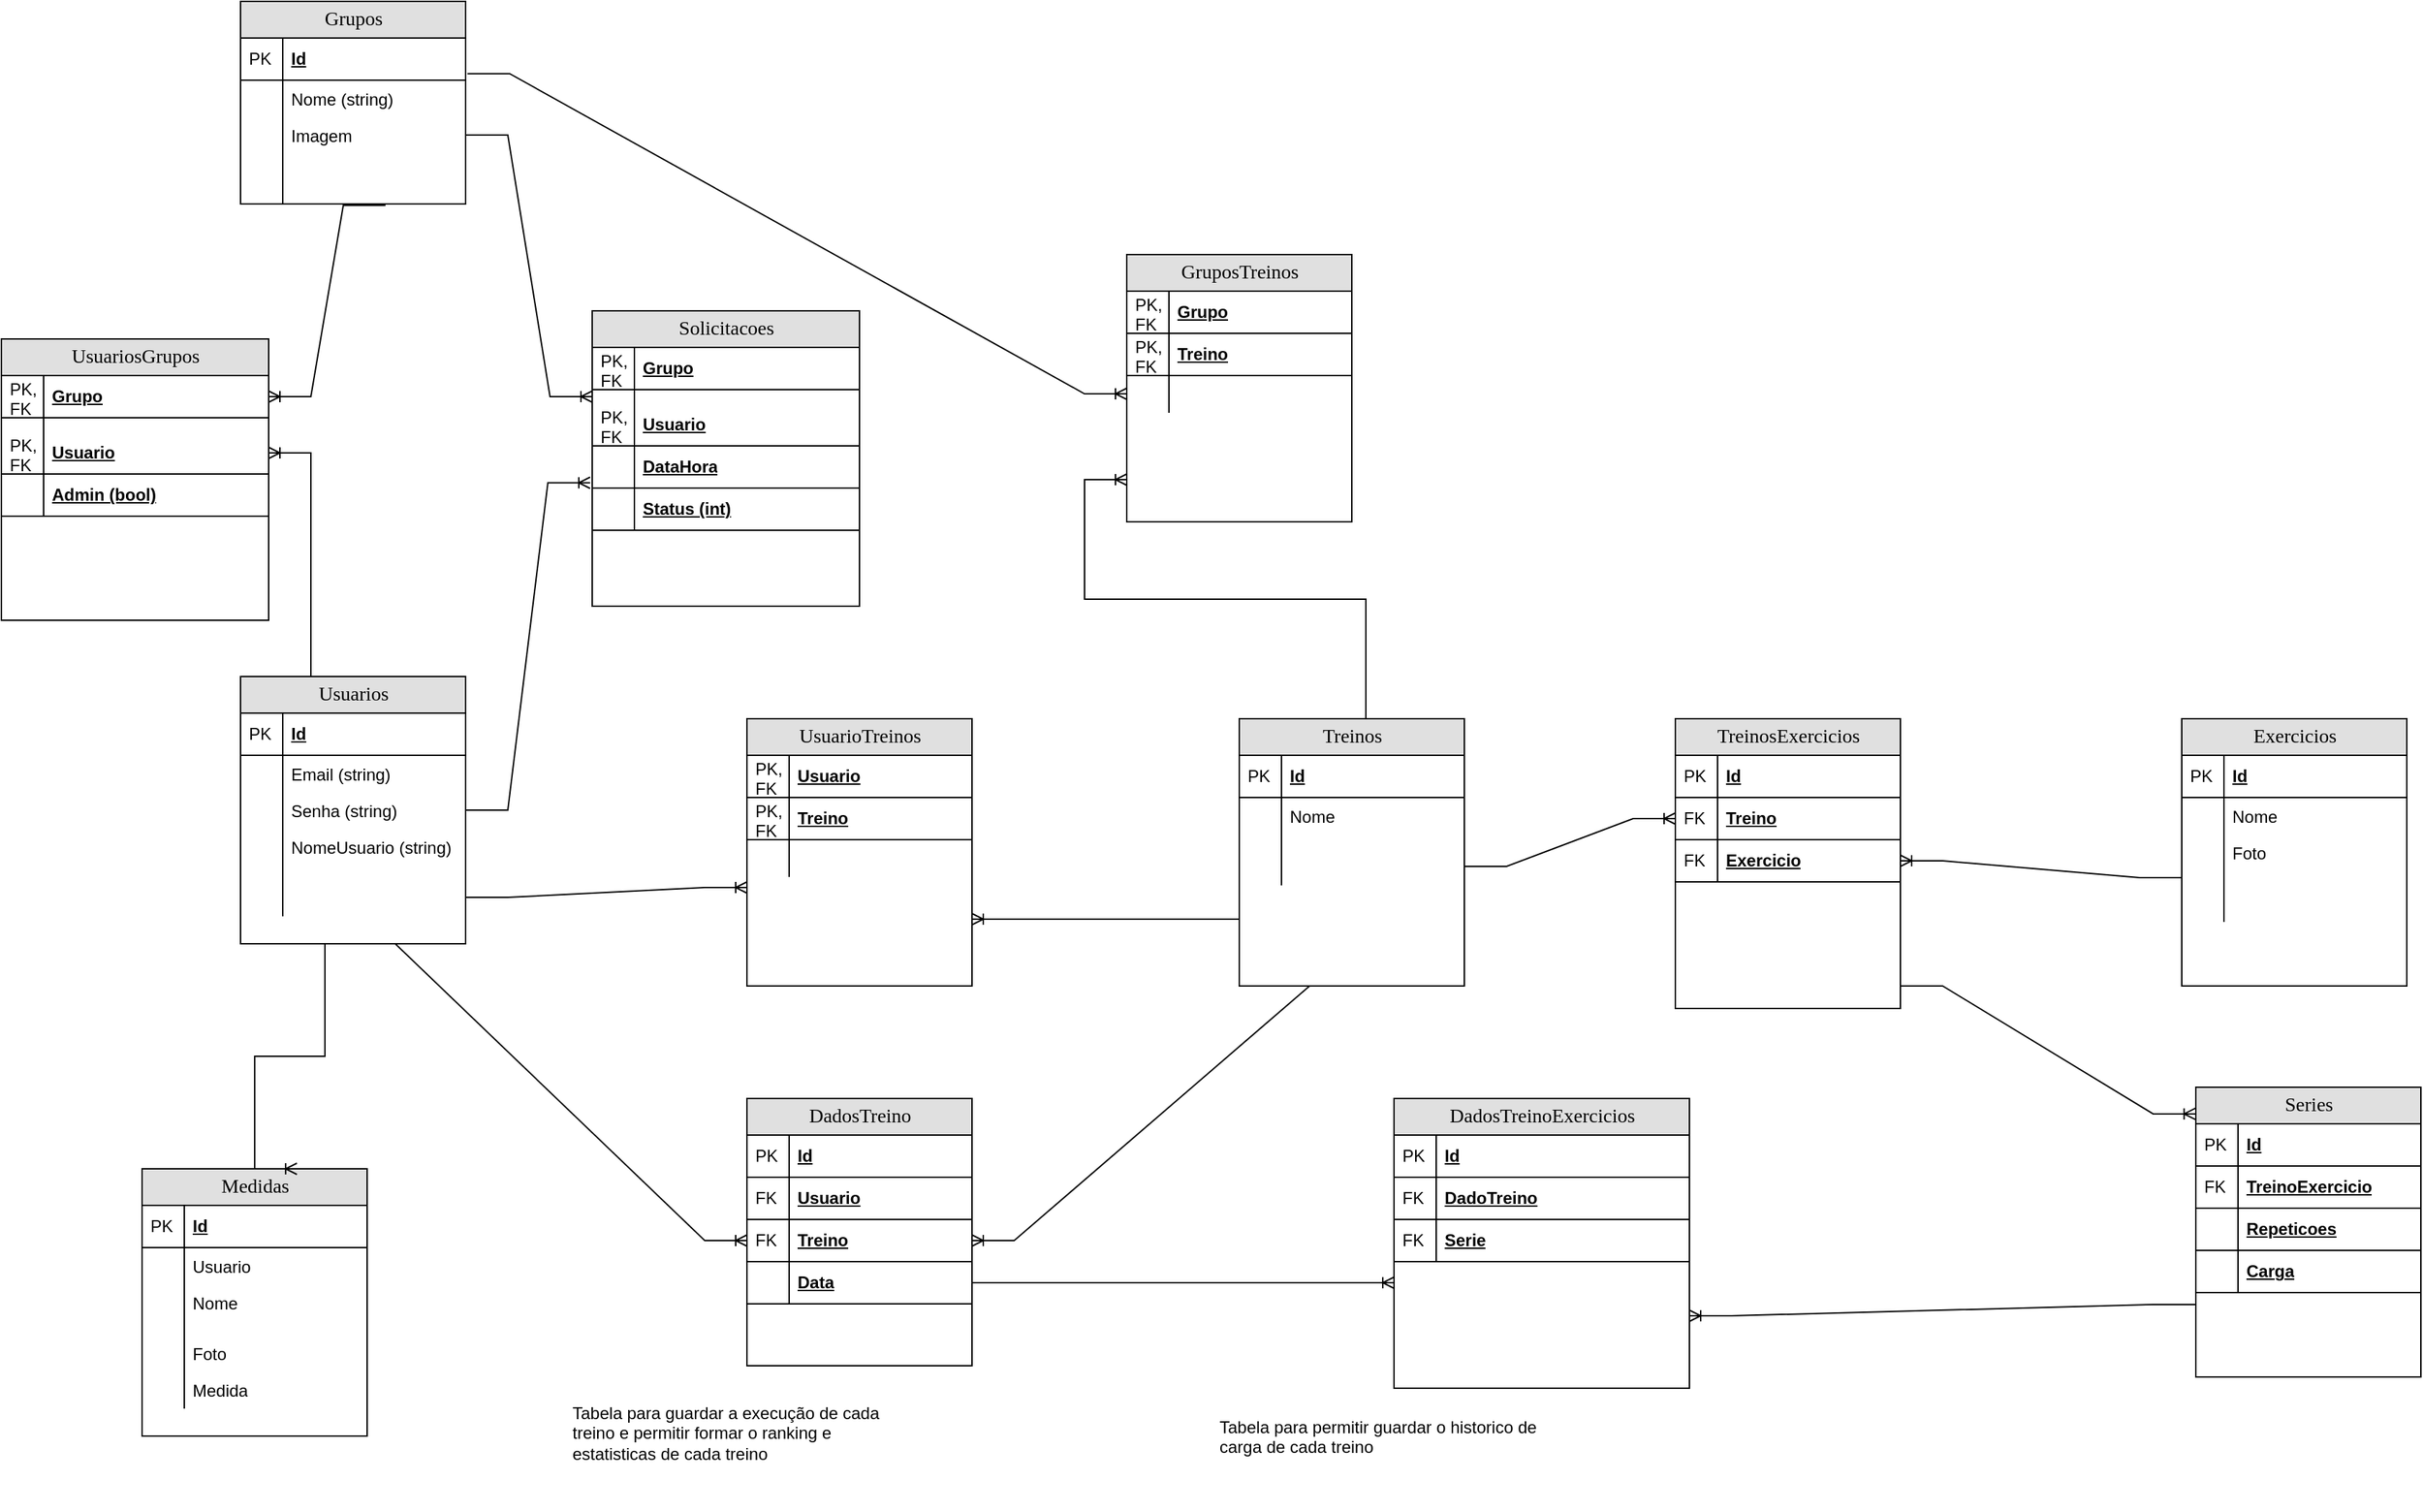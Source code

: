 <mxfile version="25.0.2">
  <diagram name="Page-1" id="e56a1550-8fbb-45ad-956c-1786394a9013">
    <mxGraphModel dx="2913" dy="1817" grid="1" gridSize="10" guides="1" tooltips="1" connect="1" arrows="1" fold="1" page="1" pageScale="1" pageWidth="1100" pageHeight="850" background="none" math="0" shadow="0">
      <root>
        <mxCell id="0" />
        <mxCell id="1" parent="0" />
        <mxCell id="2e49270ec7c68f3f-80" value="Usuarios" style="swimlane;html=1;fontStyle=0;childLayout=stackLayout;horizontal=1;startSize=26;fillColor=#e0e0e0;horizontalStack=0;resizeParent=1;resizeLast=0;collapsible=1;marginBottom=0;swimlaneFillColor=#ffffff;align=center;rounded=0;shadow=0;comic=0;labelBackgroundColor=none;strokeWidth=1;fontFamily=Verdana;fontSize=14" parent="1" vertex="1">
          <mxGeometry x="-100" y="350" width="160" height="190" as="geometry" />
        </mxCell>
        <mxCell id="2e49270ec7c68f3f-81" value="Id" style="shape=partialRectangle;top=0;left=0;right=0;bottom=1;html=1;align=left;verticalAlign=middle;fillColor=none;spacingLeft=34;spacingRight=4;whiteSpace=wrap;overflow=hidden;rotatable=0;points=[[0,0.5],[1,0.5]];portConstraint=eastwest;dropTarget=0;fontStyle=5;" parent="2e49270ec7c68f3f-80" vertex="1">
          <mxGeometry y="26" width="160" height="30" as="geometry" />
        </mxCell>
        <mxCell id="2e49270ec7c68f3f-82" value="PK" style="shape=partialRectangle;top=0;left=0;bottom=0;html=1;fillColor=none;align=left;verticalAlign=middle;spacingLeft=4;spacingRight=4;whiteSpace=wrap;overflow=hidden;rotatable=0;points=[];portConstraint=eastwest;part=1;" parent="2e49270ec7c68f3f-81" vertex="1" connectable="0">
          <mxGeometry width="30" height="30" as="geometry" />
        </mxCell>
        <mxCell id="2e49270ec7c68f3f-83" value="Email (string)" style="shape=partialRectangle;top=0;left=0;right=0;bottom=0;html=1;align=left;verticalAlign=top;fillColor=none;spacingLeft=34;spacingRight=4;whiteSpace=wrap;overflow=hidden;rotatable=0;points=[[0,0.5],[1,0.5]];portConstraint=eastwest;dropTarget=0;" parent="2e49270ec7c68f3f-80" vertex="1">
          <mxGeometry y="56" width="160" height="26" as="geometry" />
        </mxCell>
        <mxCell id="2e49270ec7c68f3f-84" value="" style="shape=partialRectangle;top=0;left=0;bottom=0;html=1;fillColor=none;align=left;verticalAlign=top;spacingLeft=4;spacingRight=4;whiteSpace=wrap;overflow=hidden;rotatable=0;points=[];portConstraint=eastwest;part=1;" parent="2e49270ec7c68f3f-83" vertex="1" connectable="0">
          <mxGeometry width="30" height="26" as="geometry" />
        </mxCell>
        <mxCell id="2e49270ec7c68f3f-85" value="Senha (string)" style="shape=partialRectangle;top=0;left=0;right=0;bottom=0;html=1;align=left;verticalAlign=top;fillColor=none;spacingLeft=34;spacingRight=4;whiteSpace=wrap;overflow=hidden;rotatable=0;points=[[0,0.5],[1,0.5]];portConstraint=eastwest;dropTarget=0;" parent="2e49270ec7c68f3f-80" vertex="1">
          <mxGeometry y="82" width="160" height="26" as="geometry" />
        </mxCell>
        <mxCell id="2e49270ec7c68f3f-86" value="" style="shape=partialRectangle;top=0;left=0;bottom=0;html=1;fillColor=none;align=left;verticalAlign=top;spacingLeft=4;spacingRight=4;whiteSpace=wrap;overflow=hidden;rotatable=0;points=[];portConstraint=eastwest;part=1;" parent="2e49270ec7c68f3f-85" vertex="1" connectable="0">
          <mxGeometry width="30" height="26" as="geometry" />
        </mxCell>
        <mxCell id="2e49270ec7c68f3f-87" value="NomeUsuario (string)" style="shape=partialRectangle;top=0;left=0;right=0;bottom=0;html=1;align=left;verticalAlign=top;fillColor=none;spacingLeft=34;spacingRight=4;whiteSpace=wrap;overflow=hidden;rotatable=0;points=[[0,0.5],[1,0.5]];portConstraint=eastwest;dropTarget=0;" parent="2e49270ec7c68f3f-80" vertex="1">
          <mxGeometry y="108" width="160" height="26" as="geometry" />
        </mxCell>
        <mxCell id="2e49270ec7c68f3f-88" value="" style="shape=partialRectangle;top=0;left=0;bottom=0;html=1;fillColor=none;align=left;verticalAlign=top;spacingLeft=4;spacingRight=4;whiteSpace=wrap;overflow=hidden;rotatable=0;points=[];portConstraint=eastwest;part=1;" parent="2e49270ec7c68f3f-87" vertex="1" connectable="0">
          <mxGeometry width="30" height="26" as="geometry" />
        </mxCell>
        <mxCell id="2e49270ec7c68f3f-89" value="" style="shape=partialRectangle;top=0;left=0;right=0;bottom=0;html=1;align=left;verticalAlign=top;fillColor=none;spacingLeft=34;spacingRight=4;whiteSpace=wrap;overflow=hidden;rotatable=0;points=[[0,0.5],[1,0.5]];portConstraint=eastwest;dropTarget=0;" parent="2e49270ec7c68f3f-80" vertex="1">
          <mxGeometry y="134" width="160" height="10" as="geometry" />
        </mxCell>
        <mxCell id="2e49270ec7c68f3f-90" value="" style="shape=partialRectangle;top=0;left=0;bottom=0;html=1;fillColor=none;align=left;verticalAlign=top;spacingLeft=4;spacingRight=4;whiteSpace=wrap;overflow=hidden;rotatable=0;points=[];portConstraint=eastwest;part=1;" parent="2e49270ec7c68f3f-89" vertex="1" connectable="0">
          <mxGeometry width="30" height="10" as="geometry" />
        </mxCell>
        <mxCell id="-Z6-8QN4MxrvKPbRd43C-1" value="" style="shape=partialRectangle;top=0;left=0;right=0;bottom=0;html=1;align=left;verticalAlign=top;fillColor=none;spacingLeft=34;spacingRight=4;whiteSpace=wrap;overflow=hidden;rotatable=0;points=[[0,0.5],[1,0.5]];portConstraint=eastwest;dropTarget=0;" parent="2e49270ec7c68f3f-80" vertex="1">
          <mxGeometry y="144" width="160" height="26" as="geometry" />
        </mxCell>
        <mxCell id="-Z6-8QN4MxrvKPbRd43C-2" value="" style="shape=partialRectangle;top=0;left=0;bottom=0;html=1;fillColor=none;align=left;verticalAlign=top;spacingLeft=4;spacingRight=4;whiteSpace=wrap;overflow=hidden;rotatable=0;points=[];portConstraint=eastwest;part=1;" parent="-Z6-8QN4MxrvKPbRd43C-1" vertex="1" connectable="0">
          <mxGeometry width="30" height="26" as="geometry" />
        </mxCell>
        <mxCell id="-Z6-8QN4MxrvKPbRd43C-3" value="Grupos" style="swimlane;html=1;fontStyle=0;childLayout=stackLayout;horizontal=1;startSize=26;fillColor=#e0e0e0;horizontalStack=0;resizeParent=1;resizeLast=0;collapsible=1;marginBottom=0;swimlaneFillColor=#ffffff;align=center;rounded=0;shadow=0;comic=0;labelBackgroundColor=none;strokeWidth=1;fontFamily=Verdana;fontSize=14" parent="1" vertex="1">
          <mxGeometry x="-100" y="-130" width="160" height="144" as="geometry" />
        </mxCell>
        <mxCell id="-Z6-8QN4MxrvKPbRd43C-4" value="Id" style="shape=partialRectangle;top=0;left=0;right=0;bottom=1;html=1;align=left;verticalAlign=middle;fillColor=none;spacingLeft=34;spacingRight=4;whiteSpace=wrap;overflow=hidden;rotatable=0;points=[[0,0.5],[1,0.5]];portConstraint=eastwest;dropTarget=0;fontStyle=5;" parent="-Z6-8QN4MxrvKPbRd43C-3" vertex="1">
          <mxGeometry y="26" width="160" height="30" as="geometry" />
        </mxCell>
        <mxCell id="-Z6-8QN4MxrvKPbRd43C-5" value="PK" style="shape=partialRectangle;top=0;left=0;bottom=0;html=1;fillColor=none;align=left;verticalAlign=middle;spacingLeft=4;spacingRight=4;whiteSpace=wrap;overflow=hidden;rotatable=0;points=[];portConstraint=eastwest;part=1;" parent="-Z6-8QN4MxrvKPbRd43C-4" vertex="1" connectable="0">
          <mxGeometry width="30" height="30" as="geometry" />
        </mxCell>
        <mxCell id="-Z6-8QN4MxrvKPbRd43C-6" value="Nome (string)" style="shape=partialRectangle;top=0;left=0;right=0;bottom=0;html=1;align=left;verticalAlign=top;fillColor=none;spacingLeft=34;spacingRight=4;whiteSpace=wrap;overflow=hidden;rotatable=0;points=[[0,0.5],[1,0.5]];portConstraint=eastwest;dropTarget=0;" parent="-Z6-8QN4MxrvKPbRd43C-3" vertex="1">
          <mxGeometry y="56" width="160" height="26" as="geometry" />
        </mxCell>
        <mxCell id="-Z6-8QN4MxrvKPbRd43C-7" value="" style="shape=partialRectangle;top=0;left=0;bottom=0;html=1;fillColor=none;align=left;verticalAlign=top;spacingLeft=4;spacingRight=4;whiteSpace=wrap;overflow=hidden;rotatable=0;points=[];portConstraint=eastwest;part=1;" parent="-Z6-8QN4MxrvKPbRd43C-6" vertex="1" connectable="0">
          <mxGeometry width="30" height="26" as="geometry" />
        </mxCell>
        <mxCell id="-Z6-8QN4MxrvKPbRd43C-8" value="Imagem" style="shape=partialRectangle;top=0;left=0;right=0;bottom=0;html=1;align=left;verticalAlign=top;fillColor=none;spacingLeft=34;spacingRight=4;whiteSpace=wrap;overflow=hidden;rotatable=0;points=[[0,0.5],[1,0.5]];portConstraint=eastwest;dropTarget=0;" parent="-Z6-8QN4MxrvKPbRd43C-3" vertex="1">
          <mxGeometry y="82" width="160" height="26" as="geometry" />
        </mxCell>
        <mxCell id="-Z6-8QN4MxrvKPbRd43C-9" value="" style="shape=partialRectangle;top=0;left=0;bottom=0;html=1;fillColor=none;align=left;verticalAlign=top;spacingLeft=4;spacingRight=4;whiteSpace=wrap;overflow=hidden;rotatable=0;points=[];portConstraint=eastwest;part=1;" parent="-Z6-8QN4MxrvKPbRd43C-8" vertex="1" connectable="0">
          <mxGeometry width="30" height="26" as="geometry" />
        </mxCell>
        <mxCell id="-Z6-8QN4MxrvKPbRd43C-10" value="" style="shape=partialRectangle;top=0;left=0;right=0;bottom=0;html=1;align=left;verticalAlign=top;fillColor=none;spacingLeft=34;spacingRight=4;whiteSpace=wrap;overflow=hidden;rotatable=0;points=[[0,0.5],[1,0.5]];portConstraint=eastwest;dropTarget=0;" parent="-Z6-8QN4MxrvKPbRd43C-3" vertex="1">
          <mxGeometry y="108" width="160" height="26" as="geometry" />
        </mxCell>
        <mxCell id="-Z6-8QN4MxrvKPbRd43C-11" value="" style="shape=partialRectangle;top=0;left=0;bottom=0;html=1;fillColor=none;align=left;verticalAlign=top;spacingLeft=4;spacingRight=4;whiteSpace=wrap;overflow=hidden;rotatable=0;points=[];portConstraint=eastwest;part=1;" parent="-Z6-8QN4MxrvKPbRd43C-10" vertex="1" connectable="0">
          <mxGeometry width="30" height="26" as="geometry" />
        </mxCell>
        <mxCell id="-Z6-8QN4MxrvKPbRd43C-12" value="" style="shape=partialRectangle;top=0;left=0;right=0;bottom=0;html=1;align=left;verticalAlign=top;fillColor=none;spacingLeft=34;spacingRight=4;whiteSpace=wrap;overflow=hidden;rotatable=0;points=[[0,0.5],[1,0.5]];portConstraint=eastwest;dropTarget=0;" parent="-Z6-8QN4MxrvKPbRd43C-3" vertex="1">
          <mxGeometry y="134" width="160" height="10" as="geometry" />
        </mxCell>
        <mxCell id="-Z6-8QN4MxrvKPbRd43C-13" value="" style="shape=partialRectangle;top=0;left=0;bottom=0;html=1;fillColor=none;align=left;verticalAlign=top;spacingLeft=4;spacingRight=4;whiteSpace=wrap;overflow=hidden;rotatable=0;points=[];portConstraint=eastwest;part=1;" parent="-Z6-8QN4MxrvKPbRd43C-12" vertex="1" connectable="0">
          <mxGeometry width="30" height="10" as="geometry" />
        </mxCell>
        <mxCell id="-Z6-8QN4MxrvKPbRd43C-14" value="UsuariosGrupos" style="swimlane;html=1;fontStyle=0;childLayout=stackLayout;horizontal=1;startSize=26;fillColor=#e0e0e0;horizontalStack=0;resizeParent=1;resizeLast=0;collapsible=1;marginBottom=0;swimlaneFillColor=#ffffff;align=center;rounded=0;shadow=0;comic=0;labelBackgroundColor=none;strokeWidth=1;fontFamily=Verdana;fontSize=14" parent="1" vertex="1">
          <mxGeometry x="-270" y="110" width="190" height="200" as="geometry" />
        </mxCell>
        <mxCell id="-Z6-8QN4MxrvKPbRd43C-15" value="Grupo" style="shape=partialRectangle;top=0;left=0;right=0;bottom=1;html=1;align=left;verticalAlign=middle;fillColor=none;spacingLeft=34;spacingRight=4;whiteSpace=wrap;overflow=hidden;rotatable=0;points=[[0,0.5],[1,0.5]];portConstraint=eastwest;dropTarget=0;fontStyle=5;" parent="-Z6-8QN4MxrvKPbRd43C-14" vertex="1">
          <mxGeometry y="26" width="190" height="30" as="geometry" />
        </mxCell>
        <mxCell id="-Z6-8QN4MxrvKPbRd43C-16" value="PK, FK" style="shape=partialRectangle;top=0;left=0;bottom=0;html=1;fillColor=none;align=left;verticalAlign=middle;spacingLeft=4;spacingRight=4;whiteSpace=wrap;overflow=hidden;rotatable=0;points=[];portConstraint=eastwest;part=1;" parent="-Z6-8QN4MxrvKPbRd43C-15" vertex="1" connectable="0">
          <mxGeometry width="30" height="30" as="geometry" />
        </mxCell>
        <mxCell id="-Z6-8QN4MxrvKPbRd43C-23" value="" style="shape=partialRectangle;top=0;left=0;right=0;bottom=0;html=1;align=left;verticalAlign=top;fillColor=none;spacingLeft=34;spacingRight=4;whiteSpace=wrap;overflow=hidden;rotatable=0;points=[[0,0.5],[1,0.5]];portConstraint=eastwest;dropTarget=0;" parent="-Z6-8QN4MxrvKPbRd43C-14" vertex="1">
          <mxGeometry y="56" width="190" height="10" as="geometry" />
        </mxCell>
        <mxCell id="-Z6-8QN4MxrvKPbRd43C-24" value="" style="shape=partialRectangle;top=0;left=0;bottom=0;html=1;fillColor=none;align=left;verticalAlign=top;spacingLeft=4;spacingRight=4;whiteSpace=wrap;overflow=hidden;rotatable=0;points=[];portConstraint=eastwest;part=1;" parent="-Z6-8QN4MxrvKPbRd43C-23" vertex="1" connectable="0">
          <mxGeometry width="30" height="10" as="geometry" />
        </mxCell>
        <mxCell id="-Z6-8QN4MxrvKPbRd43C-25" value="Usuario" style="shape=partialRectangle;top=0;left=0;right=0;bottom=1;html=1;align=left;verticalAlign=middle;fillColor=none;spacingLeft=34;spacingRight=4;whiteSpace=wrap;overflow=hidden;rotatable=0;points=[[0,0.5],[1,0.5]];portConstraint=eastwest;dropTarget=0;fontStyle=5;" parent="-Z6-8QN4MxrvKPbRd43C-14" vertex="1">
          <mxGeometry y="66" width="190" height="30" as="geometry" />
        </mxCell>
        <mxCell id="-Z6-8QN4MxrvKPbRd43C-26" value="PK, FK" style="shape=partialRectangle;top=0;left=0;bottom=0;html=1;fillColor=none;align=left;verticalAlign=middle;spacingLeft=4;spacingRight=4;whiteSpace=wrap;overflow=hidden;rotatable=0;points=[];portConstraint=eastwest;part=1;" parent="-Z6-8QN4MxrvKPbRd43C-25" vertex="1" connectable="0">
          <mxGeometry width="30" height="30" as="geometry" />
        </mxCell>
        <mxCell id="-Z6-8QN4MxrvKPbRd43C-41" value="Admin (bool)" style="shape=partialRectangle;top=0;left=0;right=0;bottom=1;html=1;align=left;verticalAlign=middle;fillColor=none;spacingLeft=34;spacingRight=4;whiteSpace=wrap;overflow=hidden;rotatable=0;points=[[0,0.5],[1,0.5]];portConstraint=eastwest;dropTarget=0;fontStyle=5;" parent="-Z6-8QN4MxrvKPbRd43C-14" vertex="1">
          <mxGeometry y="96" width="190" height="30" as="geometry" />
        </mxCell>
        <mxCell id="-Z6-8QN4MxrvKPbRd43C-42" value="" style="shape=partialRectangle;top=0;left=0;bottom=0;html=1;fillColor=none;align=left;verticalAlign=middle;spacingLeft=4;spacingRight=4;whiteSpace=wrap;overflow=hidden;rotatable=0;points=[];portConstraint=eastwest;part=1;" parent="-Z6-8QN4MxrvKPbRd43C-41" vertex="1" connectable="0">
          <mxGeometry width="30" height="30" as="geometry" />
        </mxCell>
        <mxCell id="-Z6-8QN4MxrvKPbRd43C-28" value="" style="edgeStyle=entityRelationEdgeStyle;fontSize=12;html=1;endArrow=ERoneToMany;rounded=0;exitX=0.5;exitY=0;exitDx=0;exitDy=0;entryX=1;entryY=0.5;entryDx=0;entryDy=0;" parent="1" source="2e49270ec7c68f3f-80" target="-Z6-8QN4MxrvKPbRd43C-25" edge="1">
          <mxGeometry width="100" height="100" relative="1" as="geometry">
            <mxPoint x="90" y="380" as="sourcePoint" />
            <mxPoint x="190" y="280" as="targetPoint" />
          </mxGeometry>
        </mxCell>
        <mxCell id="-Z6-8QN4MxrvKPbRd43C-29" value="" style="edgeStyle=entityRelationEdgeStyle;fontSize=12;html=1;endArrow=ERoneToMany;rounded=0;exitX=0.644;exitY=1.1;exitDx=0;exitDy=0;entryX=1;entryY=0.5;entryDx=0;entryDy=0;exitPerimeter=0;" parent="1" source="-Z6-8QN4MxrvKPbRd43C-12" target="-Z6-8QN4MxrvKPbRd43C-15" edge="1">
          <mxGeometry width="100" height="100" relative="1" as="geometry">
            <mxPoint x="90" y="229" as="sourcePoint" />
            <mxPoint x="80" y="60" as="targetPoint" />
          </mxGeometry>
        </mxCell>
        <mxCell id="-Z6-8QN4MxrvKPbRd43C-43" value="Solicitacoes" style="swimlane;html=1;fontStyle=0;childLayout=stackLayout;horizontal=1;startSize=26;fillColor=#e0e0e0;horizontalStack=0;resizeParent=1;resizeLast=0;collapsible=1;marginBottom=0;swimlaneFillColor=#ffffff;align=center;rounded=0;shadow=0;comic=0;labelBackgroundColor=none;strokeWidth=1;fontFamily=Verdana;fontSize=14" parent="1" vertex="1">
          <mxGeometry x="150" y="90" width="190" height="210" as="geometry" />
        </mxCell>
        <mxCell id="-Z6-8QN4MxrvKPbRd43C-44" value="Grupo" style="shape=partialRectangle;top=0;left=0;right=0;bottom=1;html=1;align=left;verticalAlign=middle;fillColor=none;spacingLeft=34;spacingRight=4;whiteSpace=wrap;overflow=hidden;rotatable=0;points=[[0,0.5],[1,0.5]];portConstraint=eastwest;dropTarget=0;fontStyle=5;" parent="-Z6-8QN4MxrvKPbRd43C-43" vertex="1">
          <mxGeometry y="26" width="190" height="30" as="geometry" />
        </mxCell>
        <mxCell id="-Z6-8QN4MxrvKPbRd43C-45" value="PK, FK" style="shape=partialRectangle;top=0;left=0;bottom=0;html=1;fillColor=none;align=left;verticalAlign=middle;spacingLeft=4;spacingRight=4;whiteSpace=wrap;overflow=hidden;rotatable=0;points=[];portConstraint=eastwest;part=1;" parent="-Z6-8QN4MxrvKPbRd43C-44" vertex="1" connectable="0">
          <mxGeometry width="30" height="30" as="geometry" />
        </mxCell>
        <mxCell id="-Z6-8QN4MxrvKPbRd43C-46" value="" style="shape=partialRectangle;top=0;left=0;right=0;bottom=0;html=1;align=left;verticalAlign=top;fillColor=none;spacingLeft=34;spacingRight=4;whiteSpace=wrap;overflow=hidden;rotatable=0;points=[[0,0.5],[1,0.5]];portConstraint=eastwest;dropTarget=0;" parent="-Z6-8QN4MxrvKPbRd43C-43" vertex="1">
          <mxGeometry y="56" width="190" height="10" as="geometry" />
        </mxCell>
        <mxCell id="-Z6-8QN4MxrvKPbRd43C-47" value="" style="shape=partialRectangle;top=0;left=0;bottom=0;html=1;fillColor=none;align=left;verticalAlign=top;spacingLeft=4;spacingRight=4;whiteSpace=wrap;overflow=hidden;rotatable=0;points=[];portConstraint=eastwest;part=1;" parent="-Z6-8QN4MxrvKPbRd43C-46" vertex="1" connectable="0">
          <mxGeometry width="30" height="10" as="geometry" />
        </mxCell>
        <mxCell id="-Z6-8QN4MxrvKPbRd43C-48" value="Usuario" style="shape=partialRectangle;top=0;left=0;right=0;bottom=1;html=1;align=left;verticalAlign=middle;fillColor=none;spacingLeft=34;spacingRight=4;whiteSpace=wrap;overflow=hidden;rotatable=0;points=[[0,0.5],[1,0.5]];portConstraint=eastwest;dropTarget=0;fontStyle=5;" parent="-Z6-8QN4MxrvKPbRd43C-43" vertex="1">
          <mxGeometry y="66" width="190" height="30" as="geometry" />
        </mxCell>
        <mxCell id="-Z6-8QN4MxrvKPbRd43C-49" value="PK, FK" style="shape=partialRectangle;top=0;left=0;bottom=0;html=1;fillColor=none;align=left;verticalAlign=middle;spacingLeft=4;spacingRight=4;whiteSpace=wrap;overflow=hidden;rotatable=0;points=[];portConstraint=eastwest;part=1;" parent="-Z6-8QN4MxrvKPbRd43C-48" vertex="1" connectable="0">
          <mxGeometry width="30" height="30" as="geometry" />
        </mxCell>
        <mxCell id="-Z6-8QN4MxrvKPbRd43C-54" value="DataHora" style="shape=partialRectangle;top=0;left=0;right=0;bottom=1;html=1;align=left;verticalAlign=middle;fillColor=none;spacingLeft=34;spacingRight=4;whiteSpace=wrap;overflow=hidden;rotatable=0;points=[[0,0.5],[1,0.5]];portConstraint=eastwest;dropTarget=0;fontStyle=5;" parent="-Z6-8QN4MxrvKPbRd43C-43" vertex="1">
          <mxGeometry y="96" width="190" height="30" as="geometry" />
        </mxCell>
        <mxCell id="-Z6-8QN4MxrvKPbRd43C-55" value="" style="shape=partialRectangle;top=0;left=0;bottom=0;html=1;fillColor=none;align=left;verticalAlign=middle;spacingLeft=4;spacingRight=4;whiteSpace=wrap;overflow=hidden;rotatable=0;points=[];portConstraint=eastwest;part=1;" parent="-Z6-8QN4MxrvKPbRd43C-54" vertex="1" connectable="0">
          <mxGeometry width="30" height="30" as="geometry" />
        </mxCell>
        <mxCell id="-Z6-8QN4MxrvKPbRd43C-56" value="Status (int)" style="shape=partialRectangle;top=0;left=0;right=0;bottom=1;html=1;align=left;verticalAlign=middle;fillColor=none;spacingLeft=34;spacingRight=4;whiteSpace=wrap;overflow=hidden;rotatable=0;points=[[0,0.5],[1,0.5]];portConstraint=eastwest;dropTarget=0;fontStyle=5;" parent="-Z6-8QN4MxrvKPbRd43C-43" vertex="1">
          <mxGeometry y="126" width="190" height="30" as="geometry" />
        </mxCell>
        <mxCell id="-Z6-8QN4MxrvKPbRd43C-57" value="" style="shape=partialRectangle;top=0;left=0;bottom=0;html=1;fillColor=none;align=left;verticalAlign=middle;spacingLeft=4;spacingRight=4;whiteSpace=wrap;overflow=hidden;rotatable=0;points=[];portConstraint=eastwest;part=1;" parent="-Z6-8QN4MxrvKPbRd43C-56" vertex="1" connectable="0">
          <mxGeometry width="30" height="30" as="geometry" />
        </mxCell>
        <mxCell id="-Z6-8QN4MxrvKPbRd43C-52" value="" style="edgeStyle=entityRelationEdgeStyle;fontSize=12;html=1;endArrow=ERoneToMany;rounded=0;exitX=1;exitY=0.5;exitDx=0;exitDy=0;entryX=-0.008;entryY=0.875;entryDx=0;entryDy=0;entryPerimeter=0;" parent="1" source="2e49270ec7c68f3f-85" target="-Z6-8QN4MxrvKPbRd43C-54" edge="1">
          <mxGeometry width="100" height="100" relative="1" as="geometry">
            <mxPoint x="250" y="469" as="sourcePoint" />
            <mxPoint x="120" y="210" as="targetPoint" />
          </mxGeometry>
        </mxCell>
        <mxCell id="-Z6-8QN4MxrvKPbRd43C-53" value="" style="edgeStyle=entityRelationEdgeStyle;fontSize=12;html=1;endArrow=ERoneToMany;rounded=0;exitX=1;exitY=0.5;exitDx=0;exitDy=0;entryX=0;entryY=0.5;entryDx=0;entryDy=0;" parent="1" source="-Z6-8QN4MxrvKPbRd43C-8" target="-Z6-8QN4MxrvKPbRd43C-46" edge="1">
          <mxGeometry width="100" height="100" relative="1" as="geometry">
            <mxPoint x="340" y="435" as="sourcePoint" />
            <mxPoint x="400" y="200" as="targetPoint" />
            <Array as="points">
              <mxPoint x="400" y="270" />
            </Array>
          </mxGeometry>
        </mxCell>
        <mxCell id="-Z6-8QN4MxrvKPbRd43C-71" value="Treinos" style="swimlane;html=1;fontStyle=0;childLayout=stackLayout;horizontal=1;startSize=26;fillColor=#e0e0e0;horizontalStack=0;resizeParent=1;resizeLast=0;collapsible=1;marginBottom=0;swimlaneFillColor=#ffffff;align=center;rounded=0;shadow=0;comic=0;labelBackgroundColor=none;strokeWidth=1;fontFamily=Verdana;fontSize=14" parent="1" vertex="1">
          <mxGeometry x="610" y="380" width="160" height="190" as="geometry" />
        </mxCell>
        <mxCell id="-Z6-8QN4MxrvKPbRd43C-72" value="Id" style="shape=partialRectangle;top=0;left=0;right=0;bottom=1;html=1;align=left;verticalAlign=middle;fillColor=none;spacingLeft=34;spacingRight=4;whiteSpace=wrap;overflow=hidden;rotatable=0;points=[[0,0.5],[1,0.5]];portConstraint=eastwest;dropTarget=0;fontStyle=5;" parent="-Z6-8QN4MxrvKPbRd43C-71" vertex="1">
          <mxGeometry y="26" width="160" height="30" as="geometry" />
        </mxCell>
        <mxCell id="-Z6-8QN4MxrvKPbRd43C-73" value="PK" style="shape=partialRectangle;top=0;left=0;bottom=0;html=1;fillColor=none;align=left;verticalAlign=middle;spacingLeft=4;spacingRight=4;whiteSpace=wrap;overflow=hidden;rotatable=0;points=[];portConstraint=eastwest;part=1;" parent="-Z6-8QN4MxrvKPbRd43C-72" vertex="1" connectable="0">
          <mxGeometry width="30" height="30" as="geometry" />
        </mxCell>
        <mxCell id="-Z6-8QN4MxrvKPbRd43C-74" value="Nome" style="shape=partialRectangle;top=0;left=0;right=0;bottom=0;html=1;align=left;verticalAlign=top;fillColor=none;spacingLeft=34;spacingRight=4;whiteSpace=wrap;overflow=hidden;rotatable=0;points=[[0,0.5],[1,0.5]];portConstraint=eastwest;dropTarget=0;" parent="-Z6-8QN4MxrvKPbRd43C-71" vertex="1">
          <mxGeometry y="56" width="160" height="26" as="geometry" />
        </mxCell>
        <mxCell id="-Z6-8QN4MxrvKPbRd43C-75" value="" style="shape=partialRectangle;top=0;left=0;bottom=0;html=1;fillColor=none;align=left;verticalAlign=top;spacingLeft=4;spacingRight=4;whiteSpace=wrap;overflow=hidden;rotatable=0;points=[];portConstraint=eastwest;part=1;" parent="-Z6-8QN4MxrvKPbRd43C-74" vertex="1" connectable="0">
          <mxGeometry width="30" height="26" as="geometry" />
        </mxCell>
        <mxCell id="-Z6-8QN4MxrvKPbRd43C-80" value="" style="shape=partialRectangle;top=0;left=0;right=0;bottom=0;html=1;align=left;verticalAlign=top;fillColor=none;spacingLeft=34;spacingRight=4;whiteSpace=wrap;overflow=hidden;rotatable=0;points=[[0,0.5],[1,0.5]];portConstraint=eastwest;dropTarget=0;" parent="-Z6-8QN4MxrvKPbRd43C-71" vertex="1">
          <mxGeometry y="82" width="160" height="10" as="geometry" />
        </mxCell>
        <mxCell id="-Z6-8QN4MxrvKPbRd43C-81" value="" style="shape=partialRectangle;top=0;left=0;bottom=0;html=1;fillColor=none;align=left;verticalAlign=top;spacingLeft=4;spacingRight=4;whiteSpace=wrap;overflow=hidden;rotatable=0;points=[];portConstraint=eastwest;part=1;" parent="-Z6-8QN4MxrvKPbRd43C-80" vertex="1" connectable="0">
          <mxGeometry width="30" height="10" as="geometry" />
        </mxCell>
        <mxCell id="-Z6-8QN4MxrvKPbRd43C-82" value="" style="shape=partialRectangle;top=0;left=0;right=0;bottom=0;html=1;align=left;verticalAlign=top;fillColor=none;spacingLeft=34;spacingRight=4;whiteSpace=wrap;overflow=hidden;rotatable=0;points=[[0,0.5],[1,0.5]];portConstraint=eastwest;dropTarget=0;" parent="-Z6-8QN4MxrvKPbRd43C-71" vertex="1">
          <mxGeometry y="92" width="160" height="26" as="geometry" />
        </mxCell>
        <mxCell id="-Z6-8QN4MxrvKPbRd43C-83" value="" style="shape=partialRectangle;top=0;left=0;bottom=0;html=1;fillColor=none;align=left;verticalAlign=top;spacingLeft=4;spacingRight=4;whiteSpace=wrap;overflow=hidden;rotatable=0;points=[];portConstraint=eastwest;part=1;" parent="-Z6-8QN4MxrvKPbRd43C-82" vertex="1" connectable="0">
          <mxGeometry width="30" height="26" as="geometry" />
        </mxCell>
        <mxCell id="-Z6-8QN4MxrvKPbRd43C-84" value="Exercicios" style="swimlane;html=1;fontStyle=0;childLayout=stackLayout;horizontal=1;startSize=26;fillColor=#e0e0e0;horizontalStack=0;resizeParent=1;resizeLast=0;collapsible=1;marginBottom=0;swimlaneFillColor=#ffffff;align=center;rounded=0;shadow=0;comic=0;labelBackgroundColor=none;strokeWidth=1;fontFamily=Verdana;fontSize=14" parent="1" vertex="1">
          <mxGeometry x="1280" y="380" width="160" height="190" as="geometry" />
        </mxCell>
        <mxCell id="-Z6-8QN4MxrvKPbRd43C-85" value="Id" style="shape=partialRectangle;top=0;left=0;right=0;bottom=1;html=1;align=left;verticalAlign=middle;fillColor=none;spacingLeft=34;spacingRight=4;whiteSpace=wrap;overflow=hidden;rotatable=0;points=[[0,0.5],[1,0.5]];portConstraint=eastwest;dropTarget=0;fontStyle=5;" parent="-Z6-8QN4MxrvKPbRd43C-84" vertex="1">
          <mxGeometry y="26" width="160" height="30" as="geometry" />
        </mxCell>
        <mxCell id="-Z6-8QN4MxrvKPbRd43C-86" value="PK" style="shape=partialRectangle;top=0;left=0;bottom=0;html=1;fillColor=none;align=left;verticalAlign=middle;spacingLeft=4;spacingRight=4;whiteSpace=wrap;overflow=hidden;rotatable=0;points=[];portConstraint=eastwest;part=1;" parent="-Z6-8QN4MxrvKPbRd43C-85" vertex="1" connectable="0">
          <mxGeometry width="30" height="30" as="geometry" />
        </mxCell>
        <mxCell id="-Z6-8QN4MxrvKPbRd43C-87" value="Nome" style="shape=partialRectangle;top=0;left=0;right=0;bottom=0;html=1;align=left;verticalAlign=top;fillColor=none;spacingLeft=34;spacingRight=4;whiteSpace=wrap;overflow=hidden;rotatable=0;points=[[0,0.5],[1,0.5]];portConstraint=eastwest;dropTarget=0;" parent="-Z6-8QN4MxrvKPbRd43C-84" vertex="1">
          <mxGeometry y="56" width="160" height="26" as="geometry" />
        </mxCell>
        <mxCell id="-Z6-8QN4MxrvKPbRd43C-88" value="" style="shape=partialRectangle;top=0;left=0;bottom=0;html=1;fillColor=none;align=left;verticalAlign=top;spacingLeft=4;spacingRight=4;whiteSpace=wrap;overflow=hidden;rotatable=0;points=[];portConstraint=eastwest;part=1;" parent="-Z6-8QN4MxrvKPbRd43C-87" vertex="1" connectable="0">
          <mxGeometry width="30" height="26" as="geometry" />
        </mxCell>
        <mxCell id="-Z6-8QN4MxrvKPbRd43C-104" value="Foto" style="shape=partialRectangle;top=0;left=0;right=0;bottom=0;html=1;align=left;verticalAlign=top;fillColor=none;spacingLeft=34;spacingRight=4;whiteSpace=wrap;overflow=hidden;rotatable=0;points=[[0,0.5],[1,0.5]];portConstraint=eastwest;dropTarget=0;" parent="-Z6-8QN4MxrvKPbRd43C-84" vertex="1">
          <mxGeometry y="82" width="160" height="26" as="geometry" />
        </mxCell>
        <mxCell id="-Z6-8QN4MxrvKPbRd43C-105" value="" style="shape=partialRectangle;top=0;left=0;bottom=0;html=1;fillColor=none;align=left;verticalAlign=top;spacingLeft=4;spacingRight=4;whiteSpace=wrap;overflow=hidden;rotatable=0;points=[];portConstraint=eastwest;part=1;" parent="-Z6-8QN4MxrvKPbRd43C-104" vertex="1" connectable="0">
          <mxGeometry width="30" height="26" as="geometry" />
        </mxCell>
        <mxCell id="-Z6-8QN4MxrvKPbRd43C-89" value="" style="shape=partialRectangle;top=0;left=0;right=0;bottom=0;html=1;align=left;verticalAlign=top;fillColor=none;spacingLeft=34;spacingRight=4;whiteSpace=wrap;overflow=hidden;rotatable=0;points=[[0,0.5],[1,0.5]];portConstraint=eastwest;dropTarget=0;" parent="-Z6-8QN4MxrvKPbRd43C-84" vertex="1">
          <mxGeometry y="108" width="160" height="10" as="geometry" />
        </mxCell>
        <mxCell id="-Z6-8QN4MxrvKPbRd43C-90" value="" style="shape=partialRectangle;top=0;left=0;bottom=0;html=1;fillColor=none;align=left;verticalAlign=top;spacingLeft=4;spacingRight=4;whiteSpace=wrap;overflow=hidden;rotatable=0;points=[];portConstraint=eastwest;part=1;" parent="-Z6-8QN4MxrvKPbRd43C-89" vertex="1" connectable="0">
          <mxGeometry width="30" height="10" as="geometry" />
        </mxCell>
        <mxCell id="-Z6-8QN4MxrvKPbRd43C-91" value="" style="shape=partialRectangle;top=0;left=0;right=0;bottom=0;html=1;align=left;verticalAlign=top;fillColor=none;spacingLeft=34;spacingRight=4;whiteSpace=wrap;overflow=hidden;rotatable=0;points=[[0,0.5],[1,0.5]];portConstraint=eastwest;dropTarget=0;" parent="-Z6-8QN4MxrvKPbRd43C-84" vertex="1">
          <mxGeometry y="118" width="160" height="26" as="geometry" />
        </mxCell>
        <mxCell id="-Z6-8QN4MxrvKPbRd43C-92" value="" style="shape=partialRectangle;top=0;left=0;bottom=0;html=1;fillColor=none;align=left;verticalAlign=top;spacingLeft=4;spacingRight=4;whiteSpace=wrap;overflow=hidden;rotatable=0;points=[];portConstraint=eastwest;part=1;" parent="-Z6-8QN4MxrvKPbRd43C-91" vertex="1" connectable="0">
          <mxGeometry width="30" height="26" as="geometry" />
        </mxCell>
        <mxCell id="-Z6-8QN4MxrvKPbRd43C-95" value="TreinosExercicios" style="swimlane;html=1;fontStyle=0;childLayout=stackLayout;horizontal=1;startSize=26;fillColor=#e0e0e0;horizontalStack=0;resizeParent=1;resizeLast=0;collapsible=1;marginBottom=0;swimlaneFillColor=#ffffff;align=center;rounded=0;shadow=0;comic=0;labelBackgroundColor=none;strokeWidth=1;fontFamily=Verdana;fontSize=14" parent="1" vertex="1">
          <mxGeometry x="920" y="380" width="160" height="206" as="geometry" />
        </mxCell>
        <mxCell id="-Z6-8QN4MxrvKPbRd43C-152" value="Id" style="shape=partialRectangle;top=0;left=0;right=0;bottom=1;html=1;align=left;verticalAlign=middle;fillColor=none;spacingLeft=34;spacingRight=4;whiteSpace=wrap;overflow=hidden;rotatable=0;points=[[0,0.5],[1,0.5]];portConstraint=eastwest;dropTarget=0;fontStyle=5;" parent="-Z6-8QN4MxrvKPbRd43C-95" vertex="1">
          <mxGeometry y="26" width="160" height="30" as="geometry" />
        </mxCell>
        <mxCell id="-Z6-8QN4MxrvKPbRd43C-153" value="PK" style="shape=partialRectangle;top=0;left=0;bottom=0;html=1;fillColor=none;align=left;verticalAlign=middle;spacingLeft=4;spacingRight=4;whiteSpace=wrap;overflow=hidden;rotatable=0;points=[];portConstraint=eastwest;part=1;" parent="-Z6-8QN4MxrvKPbRd43C-152" vertex="1" connectable="0">
          <mxGeometry width="30" height="30" as="geometry" />
        </mxCell>
        <mxCell id="-Z6-8QN4MxrvKPbRd43C-96" value="Treino" style="shape=partialRectangle;top=0;left=0;right=0;bottom=1;html=1;align=left;verticalAlign=middle;fillColor=none;spacingLeft=34;spacingRight=4;whiteSpace=wrap;overflow=hidden;rotatable=0;points=[[0,0.5],[1,0.5]];portConstraint=eastwest;dropTarget=0;fontStyle=5;" parent="-Z6-8QN4MxrvKPbRd43C-95" vertex="1">
          <mxGeometry y="56" width="160" height="30" as="geometry" />
        </mxCell>
        <mxCell id="-Z6-8QN4MxrvKPbRd43C-97" value="FK" style="shape=partialRectangle;top=0;left=0;bottom=0;html=1;fillColor=none;align=left;verticalAlign=middle;spacingLeft=4;spacingRight=4;whiteSpace=wrap;overflow=hidden;rotatable=0;points=[];portConstraint=eastwest;part=1;" parent="-Z6-8QN4MxrvKPbRd43C-96" vertex="1" connectable="0">
          <mxGeometry width="30" height="30" as="geometry" />
        </mxCell>
        <mxCell id="-Z6-8QN4MxrvKPbRd43C-106" value="Exercicio" style="shape=partialRectangle;top=0;left=0;right=0;bottom=1;html=1;align=left;verticalAlign=middle;fillColor=none;spacingLeft=34;spacingRight=4;whiteSpace=wrap;overflow=hidden;rotatable=0;points=[[0,0.5],[1,0.5]];portConstraint=eastwest;dropTarget=0;fontStyle=5;" parent="-Z6-8QN4MxrvKPbRd43C-95" vertex="1">
          <mxGeometry y="86" width="160" height="30" as="geometry" />
        </mxCell>
        <mxCell id="-Z6-8QN4MxrvKPbRd43C-107" value="FK" style="shape=partialRectangle;top=0;left=0;bottom=0;html=1;fillColor=none;align=left;verticalAlign=middle;spacingLeft=4;spacingRight=4;whiteSpace=wrap;overflow=hidden;rotatable=0;points=[];portConstraint=eastwest;part=1;" parent="-Z6-8QN4MxrvKPbRd43C-106" vertex="1" connectable="0">
          <mxGeometry width="30" height="30" as="geometry" />
        </mxCell>
        <mxCell id="-Z6-8QN4MxrvKPbRd43C-114" value="UsuarioTreinos" style="swimlane;html=1;fontStyle=0;childLayout=stackLayout;horizontal=1;startSize=26;fillColor=#e0e0e0;horizontalStack=0;resizeParent=1;resizeLast=0;collapsible=1;marginBottom=0;swimlaneFillColor=#ffffff;align=center;rounded=0;shadow=0;comic=0;labelBackgroundColor=none;strokeWidth=1;fontFamily=Verdana;fontSize=14" parent="1" vertex="1">
          <mxGeometry x="260" y="380" width="160" height="190" as="geometry" />
        </mxCell>
        <mxCell id="-Z6-8QN4MxrvKPbRd43C-115" value="Usuario" style="shape=partialRectangle;top=0;left=0;right=0;bottom=1;html=1;align=left;verticalAlign=middle;fillColor=none;spacingLeft=34;spacingRight=4;whiteSpace=wrap;overflow=hidden;rotatable=0;points=[[0,0.5],[1,0.5]];portConstraint=eastwest;dropTarget=0;fontStyle=5;" parent="-Z6-8QN4MxrvKPbRd43C-114" vertex="1">
          <mxGeometry y="26" width="160" height="30" as="geometry" />
        </mxCell>
        <mxCell id="-Z6-8QN4MxrvKPbRd43C-116" value="PK, FK" style="shape=partialRectangle;top=0;left=0;bottom=0;html=1;fillColor=none;align=left;verticalAlign=middle;spacingLeft=4;spacingRight=4;whiteSpace=wrap;overflow=hidden;rotatable=0;points=[];portConstraint=eastwest;part=1;" parent="-Z6-8QN4MxrvKPbRd43C-115" vertex="1" connectable="0">
          <mxGeometry width="30" height="30" as="geometry" />
        </mxCell>
        <mxCell id="-Z6-8QN4MxrvKPbRd43C-123" value="Treino" style="shape=partialRectangle;top=0;left=0;right=0;bottom=1;html=1;align=left;verticalAlign=middle;fillColor=none;spacingLeft=34;spacingRight=4;whiteSpace=wrap;overflow=hidden;rotatable=0;points=[[0,0.5],[1,0.5]];portConstraint=eastwest;dropTarget=0;fontStyle=5;" parent="-Z6-8QN4MxrvKPbRd43C-114" vertex="1">
          <mxGeometry y="56" width="160" height="30" as="geometry" />
        </mxCell>
        <mxCell id="-Z6-8QN4MxrvKPbRd43C-124" value="PK, FK" style="shape=partialRectangle;top=0;left=0;bottom=0;html=1;fillColor=none;align=left;verticalAlign=middle;spacingLeft=4;spacingRight=4;whiteSpace=wrap;overflow=hidden;rotatable=0;points=[];portConstraint=eastwest;part=1;" parent="-Z6-8QN4MxrvKPbRd43C-123" vertex="1" connectable="0">
          <mxGeometry width="30" height="30" as="geometry" />
        </mxCell>
        <mxCell id="-Z6-8QN4MxrvKPbRd43C-121" value="" style="shape=partialRectangle;top=0;left=0;right=0;bottom=0;html=1;align=left;verticalAlign=top;fillColor=none;spacingLeft=34;spacingRight=4;whiteSpace=wrap;overflow=hidden;rotatable=0;points=[[0,0.5],[1,0.5]];portConstraint=eastwest;dropTarget=0;" parent="-Z6-8QN4MxrvKPbRd43C-114" vertex="1">
          <mxGeometry y="86" width="160" height="26" as="geometry" />
        </mxCell>
        <mxCell id="-Z6-8QN4MxrvKPbRd43C-122" value="" style="shape=partialRectangle;top=0;left=0;bottom=0;html=1;fillColor=none;align=left;verticalAlign=top;spacingLeft=4;spacingRight=4;whiteSpace=wrap;overflow=hidden;rotatable=0;points=[];portConstraint=eastwest;part=1;" parent="-Z6-8QN4MxrvKPbRd43C-121" vertex="1" connectable="0">
          <mxGeometry width="30" height="26" as="geometry" />
        </mxCell>
        <mxCell id="-Z6-8QN4MxrvKPbRd43C-125" value="GruposTreinos" style="swimlane;html=1;fontStyle=0;childLayout=stackLayout;horizontal=1;startSize=26;fillColor=#e0e0e0;horizontalStack=0;resizeParent=1;resizeLast=0;collapsible=1;marginBottom=0;swimlaneFillColor=#ffffff;align=center;rounded=0;shadow=0;comic=0;labelBackgroundColor=none;strokeWidth=1;fontFamily=Verdana;fontSize=14" parent="1" vertex="1">
          <mxGeometry x="530" y="50" width="160" height="190" as="geometry" />
        </mxCell>
        <mxCell id="-Z6-8QN4MxrvKPbRd43C-126" value="Grupo" style="shape=partialRectangle;top=0;left=0;right=0;bottom=1;html=1;align=left;verticalAlign=middle;fillColor=none;spacingLeft=34;spacingRight=4;whiteSpace=wrap;overflow=hidden;rotatable=0;points=[[0,0.5],[1,0.5]];portConstraint=eastwest;dropTarget=0;fontStyle=5;" parent="-Z6-8QN4MxrvKPbRd43C-125" vertex="1">
          <mxGeometry y="26" width="160" height="30" as="geometry" />
        </mxCell>
        <mxCell id="-Z6-8QN4MxrvKPbRd43C-127" value="PK, FK" style="shape=partialRectangle;top=0;left=0;bottom=0;html=1;fillColor=none;align=left;verticalAlign=middle;spacingLeft=4;spacingRight=4;whiteSpace=wrap;overflow=hidden;rotatable=0;points=[];portConstraint=eastwest;part=1;" parent="-Z6-8QN4MxrvKPbRd43C-126" vertex="1" connectable="0">
          <mxGeometry width="30" height="30" as="geometry" />
        </mxCell>
        <mxCell id="-Z6-8QN4MxrvKPbRd43C-128" value="Treino" style="shape=partialRectangle;top=0;left=0;right=0;bottom=1;html=1;align=left;verticalAlign=middle;fillColor=none;spacingLeft=34;spacingRight=4;whiteSpace=wrap;overflow=hidden;rotatable=0;points=[[0,0.5],[1,0.5]];portConstraint=eastwest;dropTarget=0;fontStyle=5;" parent="-Z6-8QN4MxrvKPbRd43C-125" vertex="1">
          <mxGeometry y="56" width="160" height="30" as="geometry" />
        </mxCell>
        <mxCell id="-Z6-8QN4MxrvKPbRd43C-129" value="PK, FK" style="shape=partialRectangle;top=0;left=0;bottom=0;html=1;fillColor=none;align=left;verticalAlign=middle;spacingLeft=4;spacingRight=4;whiteSpace=wrap;overflow=hidden;rotatable=0;points=[];portConstraint=eastwest;part=1;" parent="-Z6-8QN4MxrvKPbRd43C-128" vertex="1" connectable="0">
          <mxGeometry width="30" height="30" as="geometry" />
        </mxCell>
        <mxCell id="-Z6-8QN4MxrvKPbRd43C-130" value="" style="shape=partialRectangle;top=0;left=0;right=0;bottom=0;html=1;align=left;verticalAlign=top;fillColor=none;spacingLeft=34;spacingRight=4;whiteSpace=wrap;overflow=hidden;rotatable=0;points=[[0,0.5],[1,0.5]];portConstraint=eastwest;dropTarget=0;" parent="-Z6-8QN4MxrvKPbRd43C-125" vertex="1">
          <mxGeometry y="86" width="160" height="26" as="geometry" />
        </mxCell>
        <mxCell id="-Z6-8QN4MxrvKPbRd43C-131" value="" style="shape=partialRectangle;top=0;left=0;bottom=0;html=1;fillColor=none;align=left;verticalAlign=top;spacingLeft=4;spacingRight=4;whiteSpace=wrap;overflow=hidden;rotatable=0;points=[];portConstraint=eastwest;part=1;" parent="-Z6-8QN4MxrvKPbRd43C-130" vertex="1" connectable="0">
          <mxGeometry width="30" height="26" as="geometry" />
        </mxCell>
        <mxCell id="-Z6-8QN4MxrvKPbRd43C-132" value="DadosTreino" style="swimlane;html=1;fontStyle=0;childLayout=stackLayout;horizontal=1;startSize=26;fillColor=#e0e0e0;horizontalStack=0;resizeParent=1;resizeLast=0;collapsible=1;marginBottom=0;swimlaneFillColor=#ffffff;align=center;rounded=0;shadow=0;comic=0;labelBackgroundColor=none;strokeWidth=1;fontFamily=Verdana;fontSize=14" parent="1" vertex="1">
          <mxGeometry x="260" y="650" width="160" height="190" as="geometry" />
        </mxCell>
        <mxCell id="-Z6-8QN4MxrvKPbRd43C-139" value="Id" style="shape=partialRectangle;top=0;left=0;right=0;bottom=1;html=1;align=left;verticalAlign=middle;fillColor=none;spacingLeft=34;spacingRight=4;whiteSpace=wrap;overflow=hidden;rotatable=0;points=[[0,0.5],[1,0.5]];portConstraint=eastwest;dropTarget=0;fontStyle=5;" parent="-Z6-8QN4MxrvKPbRd43C-132" vertex="1">
          <mxGeometry y="26" width="160" height="30" as="geometry" />
        </mxCell>
        <mxCell id="-Z6-8QN4MxrvKPbRd43C-140" value="PK" style="shape=partialRectangle;top=0;left=0;bottom=0;html=1;fillColor=none;align=left;verticalAlign=middle;spacingLeft=4;spacingRight=4;whiteSpace=wrap;overflow=hidden;rotatable=0;points=[];portConstraint=eastwest;part=1;" parent="-Z6-8QN4MxrvKPbRd43C-139" vertex="1" connectable="0">
          <mxGeometry width="30" height="30" as="geometry" />
        </mxCell>
        <mxCell id="-Z6-8QN4MxrvKPbRd43C-133" value="Usuario" style="shape=partialRectangle;top=0;left=0;right=0;bottom=1;html=1;align=left;verticalAlign=middle;fillColor=none;spacingLeft=34;spacingRight=4;whiteSpace=wrap;overflow=hidden;rotatable=0;points=[[0,0.5],[1,0.5]];portConstraint=eastwest;dropTarget=0;fontStyle=5;" parent="-Z6-8QN4MxrvKPbRd43C-132" vertex="1">
          <mxGeometry y="56" width="160" height="30" as="geometry" />
        </mxCell>
        <mxCell id="-Z6-8QN4MxrvKPbRd43C-134" value="FK" style="shape=partialRectangle;top=0;left=0;bottom=0;html=1;fillColor=none;align=left;verticalAlign=middle;spacingLeft=4;spacingRight=4;whiteSpace=wrap;overflow=hidden;rotatable=0;points=[];portConstraint=eastwest;part=1;" parent="-Z6-8QN4MxrvKPbRd43C-133" vertex="1" connectable="0">
          <mxGeometry width="30" height="30" as="geometry" />
        </mxCell>
        <mxCell id="-Z6-8QN4MxrvKPbRd43C-143" value="Treino" style="shape=partialRectangle;top=0;left=0;right=0;bottom=1;html=1;align=left;verticalAlign=middle;fillColor=none;spacingLeft=34;spacingRight=4;whiteSpace=wrap;overflow=hidden;rotatable=0;points=[[0,0.5],[1,0.5]];portConstraint=eastwest;dropTarget=0;fontStyle=5;" parent="-Z6-8QN4MxrvKPbRd43C-132" vertex="1">
          <mxGeometry y="86" width="160" height="30" as="geometry" />
        </mxCell>
        <mxCell id="-Z6-8QN4MxrvKPbRd43C-144" value="FK" style="shape=partialRectangle;top=0;left=0;bottom=0;html=1;fillColor=none;align=left;verticalAlign=middle;spacingLeft=4;spacingRight=4;whiteSpace=wrap;overflow=hidden;rotatable=0;points=[];portConstraint=eastwest;part=1;" parent="-Z6-8QN4MxrvKPbRd43C-143" vertex="1" connectable="0">
          <mxGeometry width="30" height="30" as="geometry" />
        </mxCell>
        <mxCell id="-Z6-8QN4MxrvKPbRd43C-154" value="Data" style="shape=partialRectangle;top=0;left=0;right=0;bottom=1;html=1;align=left;verticalAlign=middle;fillColor=none;spacingLeft=34;spacingRight=4;whiteSpace=wrap;overflow=hidden;rotatable=0;points=[[0,0.5],[1,0.5]];portConstraint=eastwest;dropTarget=0;fontStyle=5;" parent="-Z6-8QN4MxrvKPbRd43C-132" vertex="1">
          <mxGeometry y="116" width="160" height="30" as="geometry" />
        </mxCell>
        <mxCell id="-Z6-8QN4MxrvKPbRd43C-155" value="" style="shape=partialRectangle;top=0;left=0;bottom=0;html=1;fillColor=none;align=left;verticalAlign=middle;spacingLeft=4;spacingRight=4;whiteSpace=wrap;overflow=hidden;rotatable=0;points=[];portConstraint=eastwest;part=1;" parent="-Z6-8QN4MxrvKPbRd43C-154" vertex="1" connectable="0">
          <mxGeometry width="30" height="30" as="geometry" />
        </mxCell>
        <mxCell id="-Z6-8QN4MxrvKPbRd43C-145" value="DadosTreinoExercicios" style="swimlane;html=1;fontStyle=0;childLayout=stackLayout;horizontal=1;startSize=26;fillColor=#e0e0e0;horizontalStack=0;resizeParent=1;resizeLast=0;collapsible=1;marginBottom=0;swimlaneFillColor=#ffffff;align=center;rounded=0;shadow=0;comic=0;labelBackgroundColor=none;strokeWidth=1;fontFamily=Verdana;fontSize=14" parent="1" vertex="1">
          <mxGeometry x="720" y="650" width="210" height="206" as="geometry" />
        </mxCell>
        <mxCell id="-Z6-8QN4MxrvKPbRd43C-146" value="Id" style="shape=partialRectangle;top=0;left=0;right=0;bottom=1;html=1;align=left;verticalAlign=middle;fillColor=none;spacingLeft=34;spacingRight=4;whiteSpace=wrap;overflow=hidden;rotatable=0;points=[[0,0.5],[1,0.5]];portConstraint=eastwest;dropTarget=0;fontStyle=5;" parent="-Z6-8QN4MxrvKPbRd43C-145" vertex="1">
          <mxGeometry y="26" width="210" height="30" as="geometry" />
        </mxCell>
        <mxCell id="-Z6-8QN4MxrvKPbRd43C-147" value="PK" style="shape=partialRectangle;top=0;left=0;bottom=0;html=1;fillColor=none;align=left;verticalAlign=middle;spacingLeft=4;spacingRight=4;whiteSpace=wrap;overflow=hidden;rotatable=0;points=[];portConstraint=eastwest;part=1;" parent="-Z6-8QN4MxrvKPbRd43C-146" vertex="1" connectable="0">
          <mxGeometry width="30" height="30" as="geometry" />
        </mxCell>
        <mxCell id="-Z6-8QN4MxrvKPbRd43C-148" value="DadoTreino" style="shape=partialRectangle;top=0;left=0;right=0;bottom=1;html=1;align=left;verticalAlign=middle;fillColor=none;spacingLeft=34;spacingRight=4;whiteSpace=wrap;overflow=hidden;rotatable=0;points=[[0,0.5],[1,0.5]];portConstraint=eastwest;dropTarget=0;fontStyle=5;" parent="-Z6-8QN4MxrvKPbRd43C-145" vertex="1">
          <mxGeometry y="56" width="210" height="30" as="geometry" />
        </mxCell>
        <mxCell id="-Z6-8QN4MxrvKPbRd43C-149" value="FK" style="shape=partialRectangle;top=0;left=0;bottom=0;html=1;fillColor=none;align=left;verticalAlign=middle;spacingLeft=4;spacingRight=4;whiteSpace=wrap;overflow=hidden;rotatable=0;points=[];portConstraint=eastwest;part=1;" parent="-Z6-8QN4MxrvKPbRd43C-148" vertex="1" connectable="0">
          <mxGeometry width="30" height="30" as="geometry" />
        </mxCell>
        <mxCell id="chFQ4ePcgfLa6MBvlcmX-16" value="Serie" style="shape=partialRectangle;top=0;left=0;right=0;bottom=1;html=1;align=left;verticalAlign=middle;fillColor=none;spacingLeft=34;spacingRight=4;whiteSpace=wrap;overflow=hidden;rotatable=0;points=[[0,0.5],[1,0.5]];portConstraint=eastwest;dropTarget=0;fontStyle=5;" vertex="1" parent="-Z6-8QN4MxrvKPbRd43C-145">
          <mxGeometry y="86" width="210" height="30" as="geometry" />
        </mxCell>
        <mxCell id="chFQ4ePcgfLa6MBvlcmX-17" value="FK" style="shape=partialRectangle;top=0;left=0;bottom=0;html=1;fillColor=none;align=left;verticalAlign=middle;spacingLeft=4;spacingRight=4;whiteSpace=wrap;overflow=hidden;rotatable=0;points=[];portConstraint=eastwest;part=1;" vertex="1" connectable="0" parent="chFQ4ePcgfLa6MBvlcmX-16">
          <mxGeometry width="30" height="30" as="geometry" />
        </mxCell>
        <mxCell id="-Z6-8QN4MxrvKPbRd43C-162" value="" style="edgeStyle=entityRelationEdgeStyle;fontSize=12;html=1;endArrow=ERoneToMany;rounded=0;exitX=1;exitY=0.5;exitDx=0;exitDy=0;" parent="1" source="-Z6-8QN4MxrvKPbRd43C-1" edge="1">
          <mxGeometry width="100" height="100" relative="1" as="geometry">
            <mxPoint x="62" y="523" as="sourcePoint" />
            <mxPoint x="260" y="500" as="targetPoint" />
          </mxGeometry>
        </mxCell>
        <mxCell id="-Z6-8QN4MxrvKPbRd43C-163" value="" style="edgeStyle=entityRelationEdgeStyle;fontSize=12;html=1;endArrow=ERoneToMany;rounded=0;exitX=0;exitY=0.75;exitDx=0;exitDy=0;entryX=1;entryY=0.75;entryDx=0;entryDy=0;" parent="1" source="-Z6-8QN4MxrvKPbRd43C-71" target="-Z6-8QN4MxrvKPbRd43C-114" edge="1">
          <mxGeometry width="100" height="100" relative="1" as="geometry">
            <mxPoint x="340" y="593" as="sourcePoint" />
            <mxPoint x="420" y="500" as="targetPoint" />
            <Array as="points">
              <mxPoint x="470" y="480" />
            </Array>
          </mxGeometry>
        </mxCell>
        <mxCell id="-Z6-8QN4MxrvKPbRd43C-164" value="" style="edgeStyle=entityRelationEdgeStyle;fontSize=12;html=1;endArrow=ERoneToMany;rounded=0;exitX=1;exitY=0.5;exitDx=0;exitDy=0;entryX=0;entryY=0.5;entryDx=0;entryDy=0;" parent="1" source="-Z6-8QN4MxrvKPbRd43C-82" target="-Z6-8QN4MxrvKPbRd43C-96" edge="1">
          <mxGeometry width="100" height="100" relative="1" as="geometry">
            <mxPoint x="970" y="610" as="sourcePoint" />
            <mxPoint x="780" y="610" as="targetPoint" />
            <Array as="points">
              <mxPoint x="830" y="567" />
            </Array>
          </mxGeometry>
        </mxCell>
        <mxCell id="-Z6-8QN4MxrvKPbRd43C-165" value="" style="edgeStyle=entityRelationEdgeStyle;fontSize=12;html=1;endArrow=ERoneToMany;rounded=0;exitX=0;exitY=0.5;exitDx=0;exitDy=0;entryX=1;entryY=0.5;entryDx=0;entryDy=0;" parent="1" source="-Z6-8QN4MxrvKPbRd43C-89" target="-Z6-8QN4MxrvKPbRd43C-106" edge="1">
          <mxGeometry width="100" height="100" relative="1" as="geometry">
            <mxPoint x="1100" y="534" as="sourcePoint" />
            <mxPoint x="1250" y="500" as="targetPoint" />
            <Array as="points">
              <mxPoint x="1160" y="616" />
            </Array>
          </mxGeometry>
        </mxCell>
        <mxCell id="-Z6-8QN4MxrvKPbRd43C-166" value="" style="edgeStyle=entityRelationEdgeStyle;fontSize=12;html=1;endArrow=ERoneToMany;rounded=0;exitX=0.5;exitY=1;exitDx=0;exitDy=0;entryX=0;entryY=0.5;entryDx=0;entryDy=0;" parent="1" source="2e49270ec7c68f3f-80" target="-Z6-8QN4MxrvKPbRd43C-143" edge="1">
          <mxGeometry width="100" height="100" relative="1" as="geometry">
            <mxPoint x="-10" y="697" as="sourcePoint" />
            <mxPoint x="190" y="690" as="targetPoint" />
          </mxGeometry>
        </mxCell>
        <mxCell id="-Z6-8QN4MxrvKPbRd43C-167" value="" style="edgeStyle=entityRelationEdgeStyle;fontSize=12;html=1;endArrow=ERoneToMany;rounded=0;exitX=0.5;exitY=1;exitDx=0;exitDy=0;entryX=1;entryY=0.5;entryDx=0;entryDy=0;" parent="1" source="-Z6-8QN4MxrvKPbRd43C-71" target="-Z6-8QN4MxrvKPbRd43C-143" edge="1">
          <mxGeometry width="100" height="100" relative="1" as="geometry">
            <mxPoint x="390" y="600" as="sourcePoint" />
            <mxPoint x="670" y="811" as="targetPoint" />
          </mxGeometry>
        </mxCell>
        <mxCell id="-Z6-8QN4MxrvKPbRd43C-168" value="" style="edgeStyle=entityRelationEdgeStyle;fontSize=12;html=1;endArrow=ERoneToMany;rounded=0;exitX=1;exitY=0.5;exitDx=0;exitDy=0;entryX=0;entryY=0.5;entryDx=0;entryDy=0;" parent="1" source="-Z6-8QN4MxrvKPbRd43C-154" edge="1">
          <mxGeometry width="100" height="100" relative="1" as="geometry">
            <mxPoint x="380" y="610" as="sourcePoint" />
            <mxPoint x="720" y="781" as="targetPoint" />
          </mxGeometry>
        </mxCell>
        <mxCell id="-Z6-8QN4MxrvKPbRd43C-170" value="" style="edgeStyle=entityRelationEdgeStyle;fontSize=12;html=1;endArrow=ERoneToMany;rounded=0;exitX=0.375;exitY=0;exitDx=0;exitDy=0;exitPerimeter=0;" parent="1" source="-Z6-8QN4MxrvKPbRd43C-71" edge="1">
          <mxGeometry width="100" height="100" relative="1" as="geometry">
            <mxPoint x="740" y="310" as="sourcePoint" />
            <mxPoint x="530" y="210" as="targetPoint" />
            <Array as="points">
              <mxPoint x="600" y="267" />
            </Array>
          </mxGeometry>
        </mxCell>
        <mxCell id="-Z6-8QN4MxrvKPbRd43C-171" value="" style="edgeStyle=entityRelationEdgeStyle;fontSize=12;html=1;endArrow=ERoneToMany;rounded=0;exitX=1.008;exitY=-0.179;exitDx=0;exitDy=0;exitPerimeter=0;entryX=0;entryY=0.5;entryDx=0;entryDy=0;" parent="1" source="-Z6-8QN4MxrvKPbRd43C-6" target="-Z6-8QN4MxrvKPbRd43C-130" edge="1">
          <mxGeometry width="100" height="100" relative="1" as="geometry">
            <mxPoint x="350" y="27" as="sourcePoint" />
            <mxPoint x="210" y="-143" as="targetPoint" />
            <Array as="points">
              <mxPoint x="280" y="-86" />
              <mxPoint x="530" y="170" />
            </Array>
          </mxGeometry>
        </mxCell>
        <mxCell id="-Z6-8QN4MxrvKPbRd43C-172" value="Tabela para guardar a execução de cada treino e permitir formar o ranking e estatisticas de cada treino" style="text;strokeColor=none;fillColor=none;spacingLeft=4;spacingRight=4;overflow=hidden;rotatable=0;points=[[0,0.5],[1,0.5]];portConstraint=eastwest;fontSize=12;whiteSpace=wrap;html=1;" parent="1" vertex="1">
          <mxGeometry x="130" y="860" width="250" height="70" as="geometry" />
        </mxCell>
        <mxCell id="-Z6-8QN4MxrvKPbRd43C-173" value="Tabela para permitir guardar o historico de carga de cada treino" style="text;strokeColor=none;fillColor=none;spacingLeft=4;spacingRight=4;overflow=hidden;rotatable=0;points=[[0,0.5],[1,0.5]];portConstraint=eastwest;fontSize=12;whiteSpace=wrap;html=1;" parent="1" vertex="1">
          <mxGeometry x="590" y="870" width="250" height="70" as="geometry" />
        </mxCell>
        <mxCell id="-Z6-8QN4MxrvKPbRd43C-174" value="Medidas" style="swimlane;html=1;fontStyle=0;childLayout=stackLayout;horizontal=1;startSize=26;fillColor=#e0e0e0;horizontalStack=0;resizeParent=1;resizeLast=0;collapsible=1;marginBottom=0;swimlaneFillColor=#ffffff;align=center;rounded=0;shadow=0;comic=0;labelBackgroundColor=none;strokeWidth=1;fontFamily=Verdana;fontSize=14" parent="1" vertex="1">
          <mxGeometry x="-170" y="700" width="160" height="190" as="geometry" />
        </mxCell>
        <mxCell id="-Z6-8QN4MxrvKPbRd43C-175" value="Id" style="shape=partialRectangle;top=0;left=0;right=0;bottom=1;html=1;align=left;verticalAlign=middle;fillColor=none;spacingLeft=34;spacingRight=4;whiteSpace=wrap;overflow=hidden;rotatable=0;points=[[0,0.5],[1,0.5]];portConstraint=eastwest;dropTarget=0;fontStyle=5;" parent="-Z6-8QN4MxrvKPbRd43C-174" vertex="1">
          <mxGeometry y="26" width="160" height="30" as="geometry" />
        </mxCell>
        <mxCell id="-Z6-8QN4MxrvKPbRd43C-176" value="PK" style="shape=partialRectangle;top=0;left=0;bottom=0;html=1;fillColor=none;align=left;verticalAlign=middle;spacingLeft=4;spacingRight=4;whiteSpace=wrap;overflow=hidden;rotatable=0;points=[];portConstraint=eastwest;part=1;" parent="-Z6-8QN4MxrvKPbRd43C-175" vertex="1" connectable="0">
          <mxGeometry width="30" height="30" as="geometry" />
        </mxCell>
        <mxCell id="-Z6-8QN4MxrvKPbRd43C-177" value="Usuario" style="shape=partialRectangle;top=0;left=0;right=0;bottom=0;html=1;align=left;verticalAlign=top;fillColor=none;spacingLeft=34;spacingRight=4;whiteSpace=wrap;overflow=hidden;rotatable=0;points=[[0,0.5],[1,0.5]];portConstraint=eastwest;dropTarget=0;" parent="-Z6-8QN4MxrvKPbRd43C-174" vertex="1">
          <mxGeometry y="56" width="160" height="26" as="geometry" />
        </mxCell>
        <mxCell id="-Z6-8QN4MxrvKPbRd43C-178" value="" style="shape=partialRectangle;top=0;left=0;bottom=0;html=1;fillColor=none;align=left;verticalAlign=top;spacingLeft=4;spacingRight=4;whiteSpace=wrap;overflow=hidden;rotatable=0;points=[];portConstraint=eastwest;part=1;" parent="-Z6-8QN4MxrvKPbRd43C-177" vertex="1" connectable="0">
          <mxGeometry width="30" height="26" as="geometry" />
        </mxCell>
        <mxCell id="-Z6-8QN4MxrvKPbRd43C-179" value="Nome" style="shape=partialRectangle;top=0;left=0;right=0;bottom=0;html=1;align=left;verticalAlign=top;fillColor=none;spacingLeft=34;spacingRight=4;whiteSpace=wrap;overflow=hidden;rotatable=0;points=[[0,0.5],[1,0.5]];portConstraint=eastwest;dropTarget=0;" parent="-Z6-8QN4MxrvKPbRd43C-174" vertex="1">
          <mxGeometry y="82" width="160" height="26" as="geometry" />
        </mxCell>
        <mxCell id="-Z6-8QN4MxrvKPbRd43C-180" value="" style="shape=partialRectangle;top=0;left=0;bottom=0;html=1;fillColor=none;align=left;verticalAlign=top;spacingLeft=4;spacingRight=4;whiteSpace=wrap;overflow=hidden;rotatable=0;points=[];portConstraint=eastwest;part=1;" parent="-Z6-8QN4MxrvKPbRd43C-179" vertex="1" connectable="0">
          <mxGeometry width="30" height="26" as="geometry" />
        </mxCell>
        <mxCell id="-Z6-8QN4MxrvKPbRd43C-183" value="" style="shape=partialRectangle;top=0;left=0;right=0;bottom=0;html=1;align=left;verticalAlign=top;fillColor=none;spacingLeft=34;spacingRight=4;whiteSpace=wrap;overflow=hidden;rotatable=0;points=[[0,0.5],[1,0.5]];portConstraint=eastwest;dropTarget=0;" parent="-Z6-8QN4MxrvKPbRd43C-174" vertex="1">
          <mxGeometry y="108" width="160" height="10" as="geometry" />
        </mxCell>
        <mxCell id="-Z6-8QN4MxrvKPbRd43C-184" value="" style="shape=partialRectangle;top=0;left=0;bottom=0;html=1;fillColor=none;align=left;verticalAlign=top;spacingLeft=4;spacingRight=4;whiteSpace=wrap;overflow=hidden;rotatable=0;points=[];portConstraint=eastwest;part=1;" parent="-Z6-8QN4MxrvKPbRd43C-183" vertex="1" connectable="0">
          <mxGeometry width="30" height="10" as="geometry" />
        </mxCell>
        <mxCell id="-Z6-8QN4MxrvKPbRd43C-181" value="Foto" style="shape=partialRectangle;top=0;left=0;right=0;bottom=0;html=1;align=left;verticalAlign=top;fillColor=none;spacingLeft=34;spacingRight=4;whiteSpace=wrap;overflow=hidden;rotatable=0;points=[[0,0.5],[1,0.5]];portConstraint=eastwest;dropTarget=0;" parent="-Z6-8QN4MxrvKPbRd43C-174" vertex="1">
          <mxGeometry y="118" width="160" height="26" as="geometry" />
        </mxCell>
        <mxCell id="-Z6-8QN4MxrvKPbRd43C-182" value="" style="shape=partialRectangle;top=0;left=0;bottom=0;html=1;fillColor=none;align=left;verticalAlign=top;spacingLeft=4;spacingRight=4;whiteSpace=wrap;overflow=hidden;rotatable=0;points=[];portConstraint=eastwest;part=1;" parent="-Z6-8QN4MxrvKPbRd43C-181" vertex="1" connectable="0">
          <mxGeometry width="30" height="26" as="geometry" />
        </mxCell>
        <mxCell id="-Z6-8QN4MxrvKPbRd43C-185" value="Medida" style="shape=partialRectangle;top=0;left=0;right=0;bottom=0;html=1;align=left;verticalAlign=top;fillColor=none;spacingLeft=34;spacingRight=4;whiteSpace=wrap;overflow=hidden;rotatable=0;points=[[0,0.5],[1,0.5]];portConstraint=eastwest;dropTarget=0;" parent="-Z6-8QN4MxrvKPbRd43C-174" vertex="1">
          <mxGeometry y="144" width="160" height="26" as="geometry" />
        </mxCell>
        <mxCell id="-Z6-8QN4MxrvKPbRd43C-186" value="" style="shape=partialRectangle;top=0;left=0;bottom=0;html=1;fillColor=none;align=left;verticalAlign=top;spacingLeft=4;spacingRight=4;whiteSpace=wrap;overflow=hidden;rotatable=0;points=[];portConstraint=eastwest;part=1;" parent="-Z6-8QN4MxrvKPbRd43C-185" vertex="1" connectable="0">
          <mxGeometry width="30" height="26" as="geometry" />
        </mxCell>
        <mxCell id="-Z6-8QN4MxrvKPbRd43C-187" value="" style="edgeStyle=entityRelationEdgeStyle;fontSize=12;html=1;endArrow=ERoneToMany;rounded=0;entryX=0.688;entryY=0;entryDx=0;entryDy=0;entryPerimeter=0;" parent="1" target="-Z6-8QN4MxrvKPbRd43C-174" edge="1">
          <mxGeometry width="100" height="100" relative="1" as="geometry">
            <mxPoint x="-70" y="540" as="sourcePoint" />
            <mxPoint x="230" y="791" as="targetPoint" />
          </mxGeometry>
        </mxCell>
        <mxCell id="chFQ4ePcgfLa6MBvlcmX-1" value="Series" style="swimlane;html=1;fontStyle=0;childLayout=stackLayout;horizontal=1;startSize=26;fillColor=#e0e0e0;horizontalStack=0;resizeParent=1;resizeLast=0;collapsible=1;marginBottom=0;swimlaneFillColor=#ffffff;align=center;rounded=0;shadow=0;comic=0;labelBackgroundColor=none;strokeWidth=1;fontFamily=Verdana;fontSize=14" vertex="1" parent="1">
          <mxGeometry x="1290" y="642" width="160" height="206" as="geometry" />
        </mxCell>
        <mxCell id="chFQ4ePcgfLa6MBvlcmX-2" value="Id" style="shape=partialRectangle;top=0;left=0;right=0;bottom=1;html=1;align=left;verticalAlign=middle;fillColor=none;spacingLeft=34;spacingRight=4;whiteSpace=wrap;overflow=hidden;rotatable=0;points=[[0,0.5],[1,0.5]];portConstraint=eastwest;dropTarget=0;fontStyle=5;" vertex="1" parent="chFQ4ePcgfLa6MBvlcmX-1">
          <mxGeometry y="26" width="160" height="30" as="geometry" />
        </mxCell>
        <mxCell id="chFQ4ePcgfLa6MBvlcmX-3" value="PK" style="shape=partialRectangle;top=0;left=0;bottom=0;html=1;fillColor=none;align=left;verticalAlign=middle;spacingLeft=4;spacingRight=4;whiteSpace=wrap;overflow=hidden;rotatable=0;points=[];portConstraint=eastwest;part=1;" vertex="1" connectable="0" parent="chFQ4ePcgfLa6MBvlcmX-2">
          <mxGeometry width="30" height="30" as="geometry" />
        </mxCell>
        <mxCell id="chFQ4ePcgfLa6MBvlcmX-4" value="TreinoExercicio" style="shape=partialRectangle;top=0;left=0;right=0;bottom=1;html=1;align=left;verticalAlign=middle;fillColor=none;spacingLeft=34;spacingRight=4;whiteSpace=wrap;overflow=hidden;rotatable=0;points=[[0,0.5],[1,0.5]];portConstraint=eastwest;dropTarget=0;fontStyle=5;" vertex="1" parent="chFQ4ePcgfLa6MBvlcmX-1">
          <mxGeometry y="56" width="160" height="30" as="geometry" />
        </mxCell>
        <mxCell id="chFQ4ePcgfLa6MBvlcmX-5" value="FK" style="shape=partialRectangle;top=0;left=0;bottom=0;html=1;fillColor=none;align=left;verticalAlign=middle;spacingLeft=4;spacingRight=4;whiteSpace=wrap;overflow=hidden;rotatable=0;points=[];portConstraint=eastwest;part=1;" vertex="1" connectable="0" parent="chFQ4ePcgfLa6MBvlcmX-4">
          <mxGeometry width="30" height="30" as="geometry" />
        </mxCell>
        <mxCell id="chFQ4ePcgfLa6MBvlcmX-8" value="Repeticoes" style="shape=partialRectangle;top=0;left=0;right=0;bottom=1;html=1;align=left;verticalAlign=middle;fillColor=none;spacingLeft=34;spacingRight=4;whiteSpace=wrap;overflow=hidden;rotatable=0;points=[[0,0.5],[1,0.5]];portConstraint=eastwest;dropTarget=0;fontStyle=5;" vertex="1" parent="chFQ4ePcgfLa6MBvlcmX-1">
          <mxGeometry y="86" width="160" height="30" as="geometry" />
        </mxCell>
        <mxCell id="chFQ4ePcgfLa6MBvlcmX-9" value="" style="shape=partialRectangle;top=0;left=0;bottom=0;html=1;fillColor=none;align=left;verticalAlign=middle;spacingLeft=4;spacingRight=4;whiteSpace=wrap;overflow=hidden;rotatable=0;points=[];portConstraint=eastwest;part=1;" vertex="1" connectable="0" parent="chFQ4ePcgfLa6MBvlcmX-8">
          <mxGeometry width="30" height="30" as="geometry" />
        </mxCell>
        <mxCell id="chFQ4ePcgfLa6MBvlcmX-10" value="Carga" style="shape=partialRectangle;top=0;left=0;right=0;bottom=1;html=1;align=left;verticalAlign=middle;fillColor=none;spacingLeft=34;spacingRight=4;whiteSpace=wrap;overflow=hidden;rotatable=0;points=[[0,0.5],[1,0.5]];portConstraint=eastwest;dropTarget=0;fontStyle=5;" vertex="1" parent="chFQ4ePcgfLa6MBvlcmX-1">
          <mxGeometry y="116" width="160" height="30" as="geometry" />
        </mxCell>
        <mxCell id="chFQ4ePcgfLa6MBvlcmX-11" value="" style="shape=partialRectangle;top=0;left=0;bottom=0;html=1;fillColor=none;align=left;verticalAlign=middle;spacingLeft=4;spacingRight=4;whiteSpace=wrap;overflow=hidden;rotatable=0;points=[];portConstraint=eastwest;part=1;" vertex="1" connectable="0" parent="chFQ4ePcgfLa6MBvlcmX-10">
          <mxGeometry width="30" height="30" as="geometry" />
        </mxCell>
        <mxCell id="chFQ4ePcgfLa6MBvlcmX-14" value="" style="edgeStyle=entityRelationEdgeStyle;fontSize=12;html=1;endArrow=ERoneToMany;rounded=0;entryX=-0.002;entryY=0.092;entryDx=0;entryDy=0;entryPerimeter=0;" edge="1" parent="1" target="chFQ4ePcgfLa6MBvlcmX-1">
          <mxGeometry width="100" height="100" relative="1" as="geometry">
            <mxPoint x="1080" y="570" as="sourcePoint" />
            <mxPoint x="1330" y="904" as="targetPoint" />
            <Array as="points">
              <mxPoint x="850" y="482" />
              <mxPoint x="1110" y="946" />
            </Array>
          </mxGeometry>
        </mxCell>
        <mxCell id="chFQ4ePcgfLa6MBvlcmX-15" value="" style="edgeStyle=entityRelationEdgeStyle;fontSize=12;html=1;endArrow=ERoneToMany;rounded=0;exitX=0;exitY=0.75;exitDx=0;exitDy=0;entryX=1;entryY=0.75;entryDx=0;entryDy=0;" edge="1" parent="1" source="chFQ4ePcgfLa6MBvlcmX-1" target="-Z6-8QN4MxrvKPbRd43C-145">
          <mxGeometry width="100" height="100" relative="1" as="geometry">
            <mxPoint x="1140" y="720" as="sourcePoint" />
            <mxPoint x="1070" y="825" as="targetPoint" />
          </mxGeometry>
        </mxCell>
      </root>
    </mxGraphModel>
  </diagram>
</mxfile>
